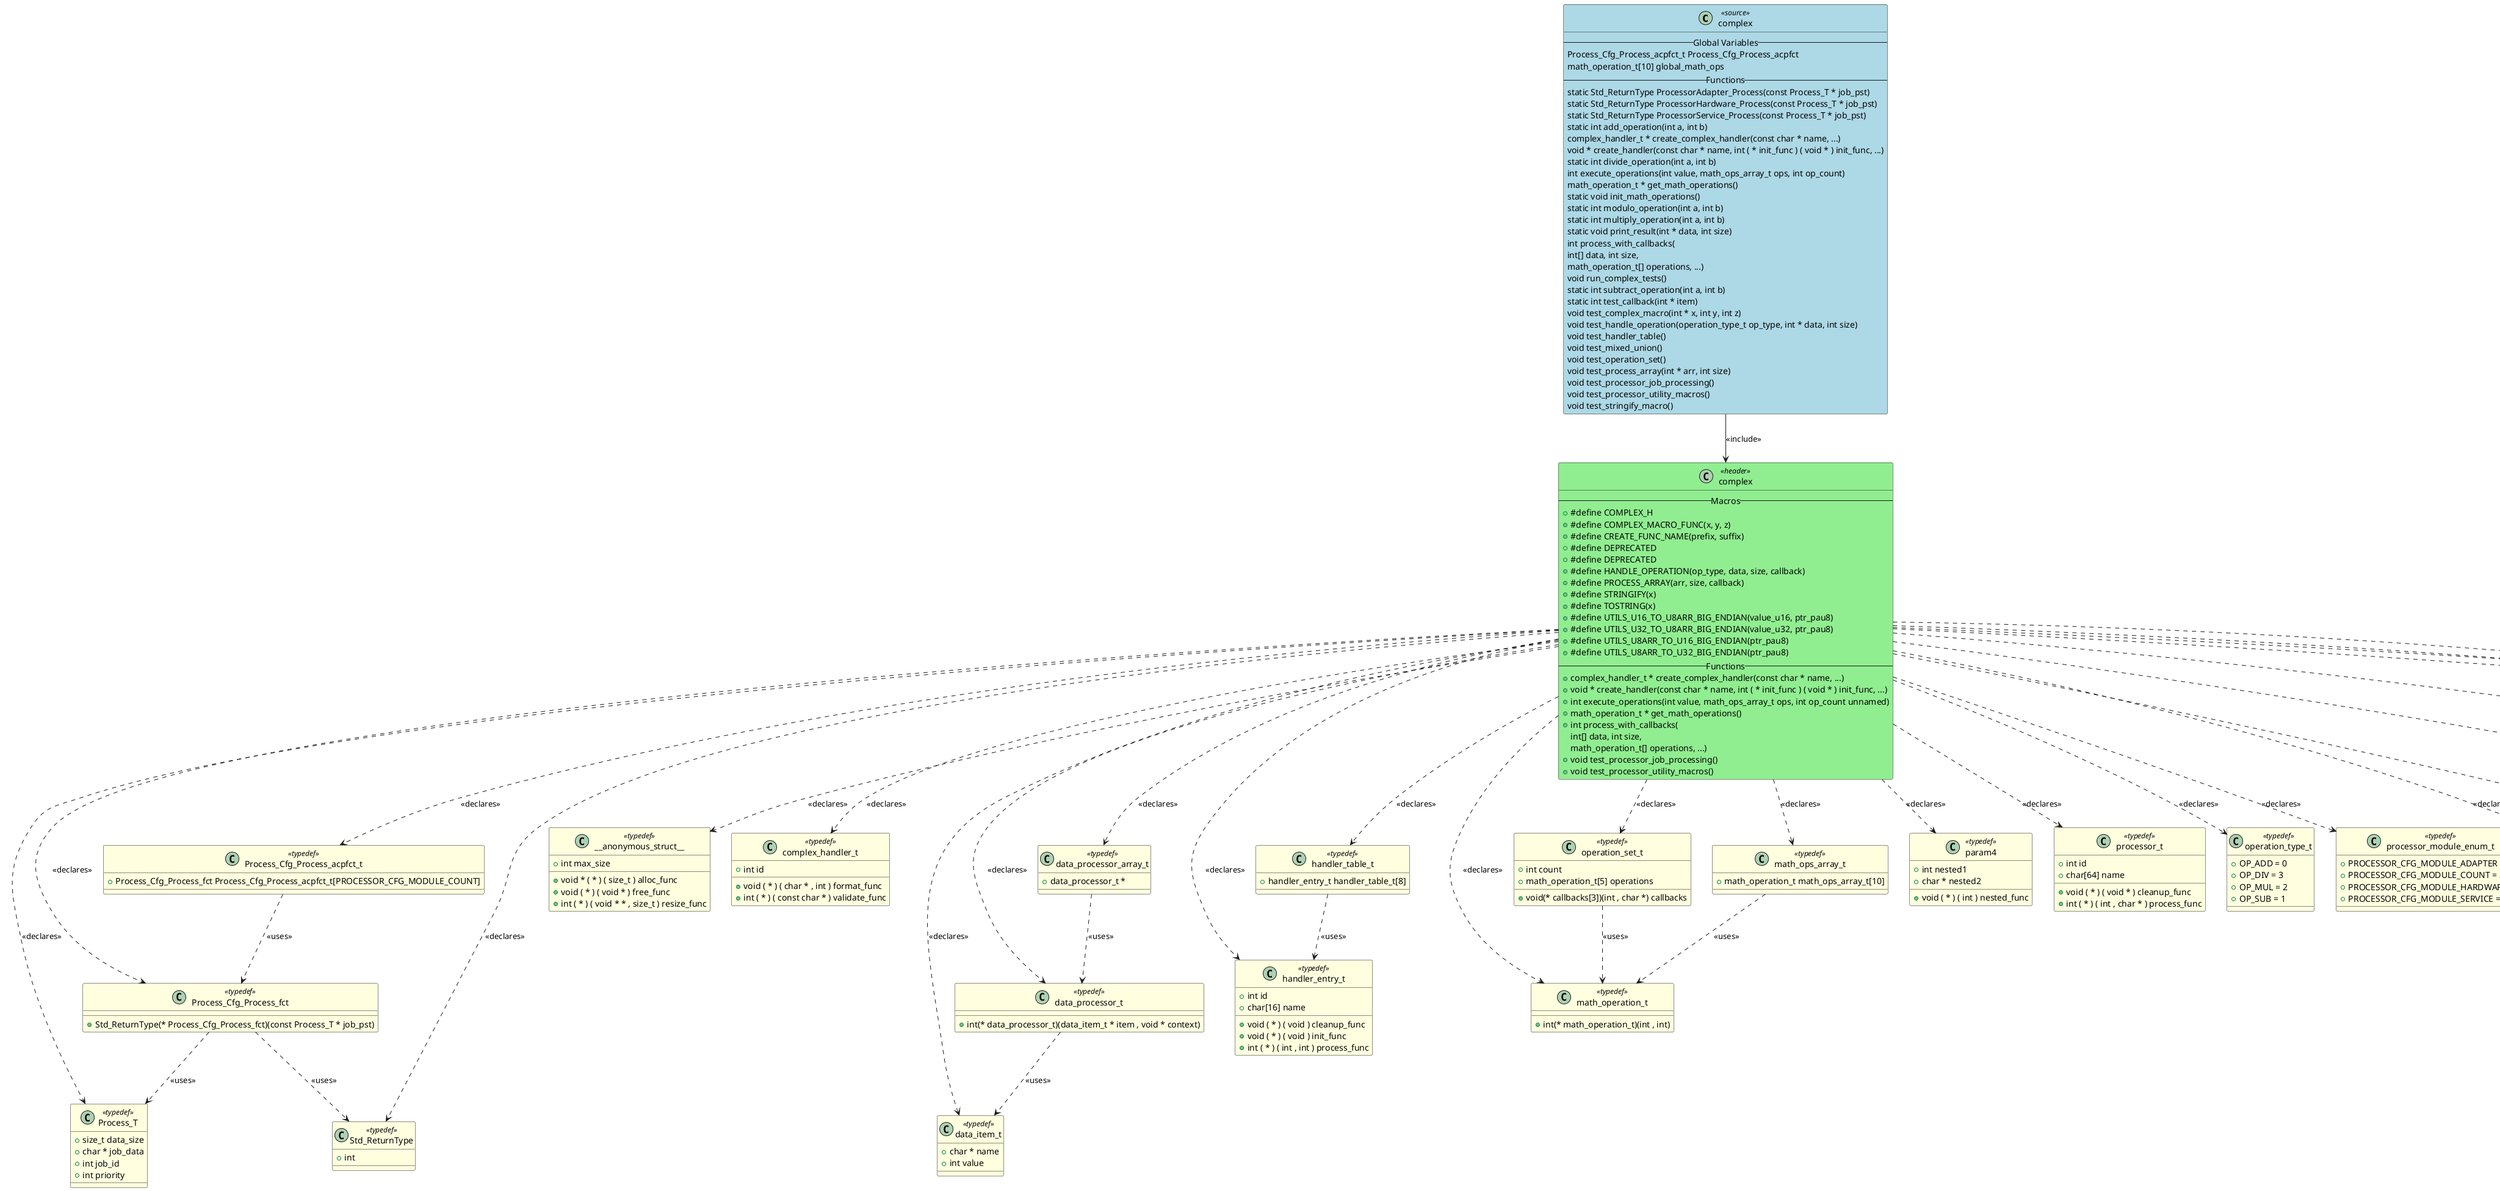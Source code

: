 @startuml complex

class "complex" as COMPLEX <<source>> #LightBlue
{
    -- Global Variables --
    Process_Cfg_Process_acpfct_t Process_Cfg_Process_acpfct
    math_operation_t[10] global_math_ops
    -- Functions --
    static Std_ReturnType ProcessorAdapter_Process(const Process_T * job_pst)
    static Std_ReturnType ProcessorHardware_Process(const Process_T * job_pst)
    static Std_ReturnType ProcessorService_Process(const Process_T * job_pst)
    static int add_operation(int a, int b)
    complex_handler_t * create_complex_handler(const char * name, ...)
    void * create_handler(const char * name, int ( * init_func ) ( void * ) init_func, ...)
    static int divide_operation(int a, int b)
    int execute_operations(int value, math_ops_array_t ops, int op_count)
    math_operation_t * get_math_operations()
    static void init_math_operations()
    static int modulo_operation(int a, int b)
    static int multiply_operation(int a, int b)
    static void print_result(int * data, int size)
    int process_with_callbacks(
 int[] data, int size, 
 math_operation_t[] operations, ...)
    void run_complex_tests()
    static int subtract_operation(int a, int b)
    static int test_callback(int * item)
    void test_complex_macro(int * x, int y, int z)
    void test_handle_operation(operation_type_t op_type, int * data, int size)
    void test_handler_table()
    void test_mixed_union()
    void test_operation_set()
    void test_process_array(int * arr, int size)
    void test_processor_job_processing()
    void test_processor_utility_macros()
    void test_stringify_macro()
}

class "complex" as HEADER_COMPLEX <<header>> #LightGreen
{
    -- Macros --
    + #define COMPLEX_H
    + #define COMPLEX_MACRO_FUNC(x, y, z)
    + #define CREATE_FUNC_NAME(prefix, suffix)
    + #define DEPRECATED
    + #define DEPRECATED
    + #define HANDLE_OPERATION(op_type, data, size, callback)
    + #define PROCESS_ARRAY(arr, size, callback)
    + #define STRINGIFY(x)
    + #define TOSTRING(x)
    + #define UTILS_U16_TO_U8ARR_BIG_ENDIAN(value_u16, ptr_pau8)
    + #define UTILS_U32_TO_U8ARR_BIG_ENDIAN(value_u32, ptr_pau8)
    + #define UTILS_U8ARR_TO_U16_BIG_ENDIAN(ptr_pau8)
    + #define UTILS_U8ARR_TO_U32_BIG_ENDIAN(ptr_pau8)
    -- Functions --
    + complex_handler_t * create_complex_handler(const char * name, ...)
    + void * create_handler(const char * name, int ( * init_func ) ( void * ) init_func, ...)
    + int execute_operations(int value, math_ops_array_t ops, int op_count unnamed)
    + math_operation_t * get_math_operations()
    + int process_with_callbacks(
 int[] data, int size, 
 math_operation_t[] operations, ...)
    + void test_processor_job_processing()
    + void test_processor_utility_macros()
}

class "Process_T" as TYPEDEF_PROCESS_T <<typedef>> #LightYellow
{
    + size_t data_size
    + char * job_data
    + int job_id
    + int priority
}

class "__anonymous_struct__" as TYPEDEF___ANONYMOUS_STRUCT__ <<typedef>> #LightYellow
{
    + void * ( * ) ( size_t ) alloc_func
    + void ( * ) ( void * ) free_func
    + int max_size
    + int ( * ) ( void * * , size_t ) resize_func
}

class "complex_handler_t" as TYPEDEF_COMPLEX_HANDLER_T <<typedef>> #LightYellow
{
    + void ( * ) ( char * , int ) format_func
    + int id
    + int ( * ) ( const char * ) validate_func
}

class "data_item_t" as TYPEDEF_DATA_ITEM_T <<typedef>> #LightYellow
{
    + char * name
    + int value
}

class "handler_entry_t" as TYPEDEF_HANDLER_ENTRY_T <<typedef>> #LightYellow
{
    + void ( * ) ( void ) cleanup_func
    + int id
    + void ( * ) ( void ) init_func
    + char[16] name
    + int ( * ) ( int , int ) process_func
}

class "operation_set_t" as TYPEDEF_OPERATION_SET_T <<typedef>> #LightYellow
{
    + void(* callbacks[3])(int , char *) callbacks
    + int count
    + math_operation_t[5] operations
}

class "param4" as TYPEDEF_PARAM4 <<typedef>> #LightYellow
{
    + int nested1
    + char * nested2
    + void ( * ) ( int ) nested_func
}

class "processor_t" as TYPEDEF_PROCESSOR_T <<typedef>> #LightYellow
{
    + void ( * ) ( void * ) cleanup_func
    + int id
    + char[64] name
    + int ( * ) ( int , char * ) process_func
}

class "operation_type_t" as TYPEDEF_OPERATION_TYPE_T <<typedef>> #LightYellow
{
    + OP_ADD = 0
    + OP_DIV = 3
    + OP_MUL = 2
    + OP_SUB = 1
}

class "processor_module_enum_t" as TYPEDEF_PROCESSOR_MODULE_ENUM_T <<typedef>> #LightYellow
{
    + PROCESSOR_CFG_MODULE_ADAPTER = 0
    + PROCESSOR_CFG_MODULE_COUNT = 3
    + PROCESSOR_CFG_MODULE_HARDWARE = 2
    + PROCESSOR_CFG_MODULE_SERVICE = 1
}

class "Process_Cfg_Process_acpfct_t" as TYPEDEF_PROCESS_CFG_PROCESS_ACPFCT_T <<typedef>> #LightYellow
{
    + Process_Cfg_Process_fct Process_Cfg_Process_acpfct_t[PROCESSOR_CFG_MODULE_COUNT]
}

class "Process_Cfg_Process_fct" as TYPEDEF_PROCESS_CFG_PROCESS_FCT <<typedef>> #LightYellow
{
    + Std_ReturnType(* Process_Cfg_Process_fct)(const Process_T * job_pst)
}

class "Std_ReturnType" as TYPEDEF_STD_RETURNTYPE <<typedef>> #LightYellow
{
    + int
}

class "complex_callback_t" as TYPEDEF_COMPLEX_CALLBACK_T <<typedef>> #LightYellow
{
    + int(* complex_callback_t)(...)
}

class "complex_func_ptr_t" as TYPEDEF_COMPLEX_FUNC_PTR_T <<typedef>> #LightYellow
{
    + int ( * ( * complex_func_ptr_t ) ( int , char * ) ) ( double , void * )
}

class "data_processor_array_t" as TYPEDEF_DATA_PROCESSOR_ARRAY_T <<typedef>> #LightYellow
{
    + data_processor_t *
}

class "data_processor_t" as TYPEDEF_DATA_PROCESSOR_T <<typedef>> #LightYellow
{
    + int(* data_processor_t)(data_item_t * item , void * context)
}

class "debug_callback_t" as TYPEDEF_DEBUG_CALLBACK_T <<typedef>> #LightYellow
{
    + void(* debug_callback_t)(const char * message , int level)
}

class "handler_table_t" as TYPEDEF_HANDLER_TABLE_T <<typedef>> #LightYellow
{
    + handler_entry_t handler_table_t[8]
}

class "math_operation_t" as TYPEDEF_MATH_OPERATION_T <<typedef>> #LightYellow
{
    + int(* math_operation_t)(int , int)
}

class "math_ops_array_t" as TYPEDEF_MATH_OPS_ARRAY_T <<typedef>> #LightYellow
{
    + math_operation_t math_ops_array_t[10]
}

class "release_callback_t" as TYPEDEF_RELEASE_CALLBACK_T <<typedef>> #LightYellow
{
    + void(* release_callback_t)(const char * message)
}

class "uint16" as TYPEDEF_UINT16 <<typedef>> #LightYellow
{
    + uint16_t
}

class "uint32" as TYPEDEF_UINT32 <<typedef>> #LightYellow
{
    + uint32_t
}

class "uint8" as TYPEDEF_UINT8 <<typedef>> #LightYellow
{
    + uint8_t
}

class "mixed_union_t" as TYPEDEF_MIXED_UNION_T <<typedef>> #LightYellow
{
    + int ( * ) ( int ) int_func
    + int int_val
    + char * str_val
    + void ( * ) ( void ) void_func
}


' Include relationships
COMPLEX --> HEADER_COMPLEX : <<include>>

' Declaration relationships
HEADER_COMPLEX ..> TYPEDEF_PROCESS_T : <<declares>>
HEADER_COMPLEX ..> TYPEDEF___ANONYMOUS_STRUCT__ : <<declares>>
HEADER_COMPLEX ..> TYPEDEF_COMPLEX_HANDLER_T : <<declares>>
HEADER_COMPLEX ..> TYPEDEF_DATA_ITEM_T : <<declares>>
HEADER_COMPLEX ..> TYPEDEF_HANDLER_ENTRY_T : <<declares>>
HEADER_COMPLEX ..> TYPEDEF_OPERATION_SET_T : <<declares>>
HEADER_COMPLEX ..> TYPEDEF_PARAM4 : <<declares>>
HEADER_COMPLEX ..> TYPEDEF_PROCESSOR_T : <<declares>>
HEADER_COMPLEX ..> TYPEDEF_OPERATION_TYPE_T : <<declares>>
HEADER_COMPLEX ..> TYPEDEF_PROCESSOR_MODULE_ENUM_T : <<declares>>
HEADER_COMPLEX ..> TYPEDEF_PROCESS_CFG_PROCESS_ACPFCT_T : <<declares>>
HEADER_COMPLEX ..> TYPEDEF_PROCESS_CFG_PROCESS_FCT : <<declares>>
HEADER_COMPLEX ..> TYPEDEF_STD_RETURNTYPE : <<declares>>
HEADER_COMPLEX ..> TYPEDEF_COMPLEX_CALLBACK_T : <<declares>>
HEADER_COMPLEX ..> TYPEDEF_COMPLEX_FUNC_PTR_T : <<declares>>
HEADER_COMPLEX ..> TYPEDEF_DATA_PROCESSOR_ARRAY_T : <<declares>>
HEADER_COMPLEX ..> TYPEDEF_DATA_PROCESSOR_T : <<declares>>
HEADER_COMPLEX ..> TYPEDEF_DEBUG_CALLBACK_T : <<declares>>
HEADER_COMPLEX ..> TYPEDEF_HANDLER_TABLE_T : <<declares>>
HEADER_COMPLEX ..> TYPEDEF_MATH_OPERATION_T : <<declares>>
HEADER_COMPLEX ..> TYPEDEF_MATH_OPS_ARRAY_T : <<declares>>
HEADER_COMPLEX ..> TYPEDEF_RELEASE_CALLBACK_T : <<declares>>
HEADER_COMPLEX ..> TYPEDEF_UINT16 : <<declares>>
HEADER_COMPLEX ..> TYPEDEF_UINT32 : <<declares>>
HEADER_COMPLEX ..> TYPEDEF_UINT8 : <<declares>>
HEADER_COMPLEX ..> TYPEDEF_MIXED_UNION_T : <<declares>>

' Uses relationships
TYPEDEF_OPERATION_SET_T ..> TYPEDEF_MATH_OPERATION_T : <<uses>>
TYPEDEF_PROCESS_CFG_PROCESS_ACPFCT_T ..> TYPEDEF_PROCESS_CFG_PROCESS_FCT : <<uses>>
TYPEDEF_PROCESS_CFG_PROCESS_FCT ..> TYPEDEF_PROCESS_T : <<uses>>
TYPEDEF_PROCESS_CFG_PROCESS_FCT ..> TYPEDEF_STD_RETURNTYPE : <<uses>>
TYPEDEF_DATA_PROCESSOR_ARRAY_T ..> TYPEDEF_DATA_PROCESSOR_T : <<uses>>
TYPEDEF_DATA_PROCESSOR_T ..> TYPEDEF_DATA_ITEM_T : <<uses>>
TYPEDEF_HANDLER_TABLE_T ..> TYPEDEF_HANDLER_ENTRY_T : <<uses>>
TYPEDEF_MATH_OPS_ARRAY_T ..> TYPEDEF_MATH_OPERATION_T : <<uses>>

@enduml